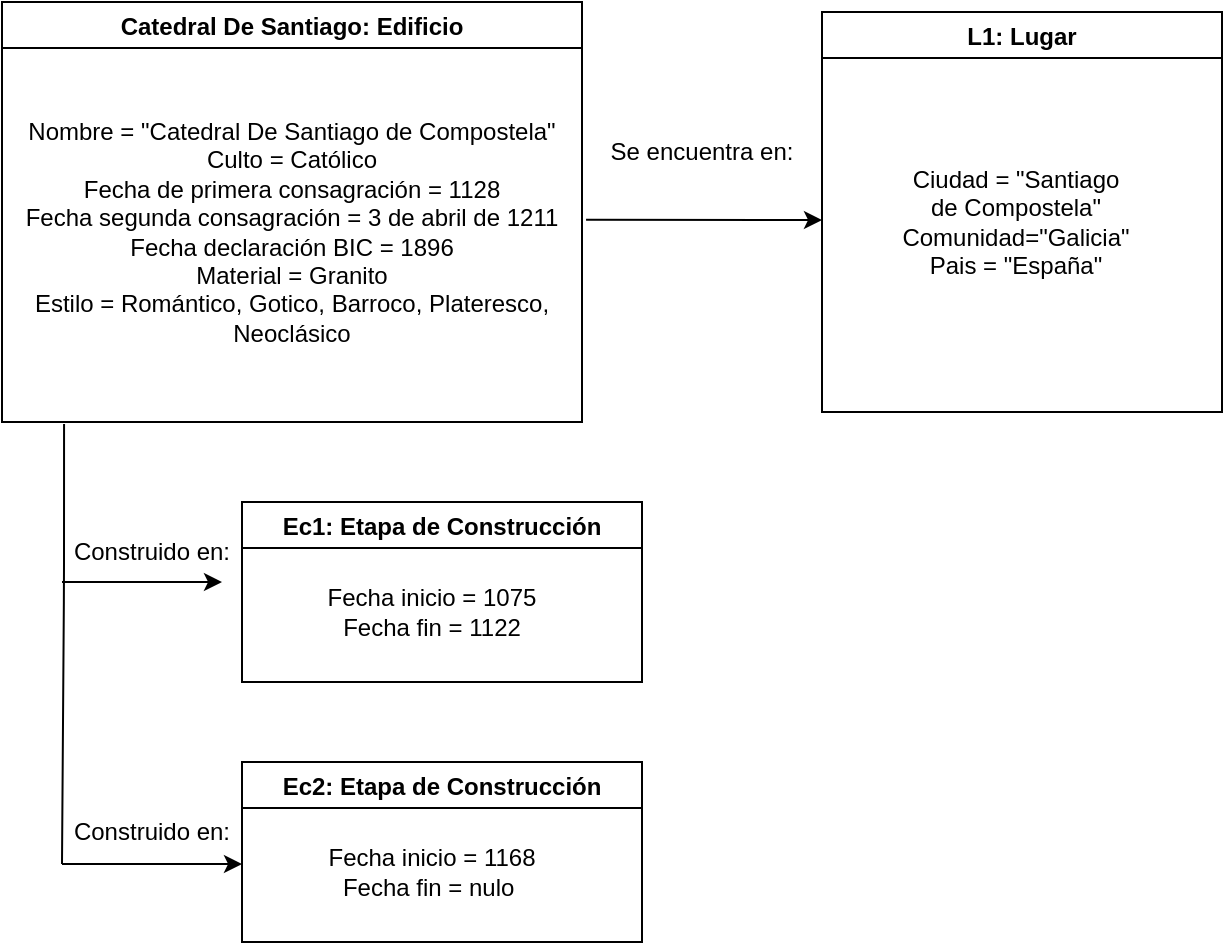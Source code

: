 <mxfile>
    <diagram id="K-j9CzsKYzYq1POc1OW6" name="Página-1">
        <mxGraphModel dx="752" dy="496" grid="1" gridSize="10" guides="1" tooltips="1" connect="1" arrows="1" fold="1" page="1" pageScale="1" pageWidth="827" pageHeight="1169" math="0" shadow="0">
            <root>
                <mxCell id="0"/>
                <mxCell id="1" parent="0"/>
                <mxCell id="2" value="Catedral De Santiago: Edificio" style="swimlane;" vertex="1" parent="1">
                    <mxGeometry x="290" y="170" width="290" height="210" as="geometry"/>
                </mxCell>
                <mxCell id="3" value="Nombre = &quot;Catedral De Santiago de Compostela&quot; Culto = Católico&lt;br&gt;Fecha de primera consagración = 1128&lt;br&gt;Fecha segunda consagración = 3 de abril de 1211&lt;br&gt;Fecha declaración BIC = 1896&lt;br&gt;Material = Granito&lt;br&gt;Estilo = Romántico, Gotico, Barroco, Plateresco, Neoclásico" style="text;html=1;strokeColor=none;fillColor=none;align=center;verticalAlign=middle;whiteSpace=wrap;rounded=0;" vertex="1" parent="2">
                    <mxGeometry y="20" width="290" height="190" as="geometry"/>
                </mxCell>
                <mxCell id="13" value="L1: Lugar" style="swimlane;" vertex="1" parent="1">
                    <mxGeometry x="700" y="175" width="200" height="200" as="geometry"/>
                </mxCell>
                <mxCell id="18" value="Ciudad = &quot;Santiago de Compostela&quot;&lt;br&gt;Comunidad=&quot;Galicia&quot;&lt;br&gt;Pais = &quot;España&quot;" style="text;html=1;strokeColor=none;fillColor=none;align=center;verticalAlign=middle;whiteSpace=wrap;rounded=0;" vertex="1" parent="13">
                    <mxGeometry x="37" y="75" width="120" height="60" as="geometry"/>
                </mxCell>
                <mxCell id="16" value="Ec1: Etapa de Construcción" style="swimlane;" vertex="1" parent="1">
                    <mxGeometry x="410" y="420" width="200" height="90" as="geometry"/>
                </mxCell>
                <mxCell id="19" value="Fecha inicio = 1075&lt;br&gt;Fecha fin = 1122" style="text;html=1;strokeColor=none;fillColor=none;align=center;verticalAlign=middle;whiteSpace=wrap;rounded=0;" vertex="1" parent="16">
                    <mxGeometry x="40" y="40" width="110" height="30" as="geometry"/>
                </mxCell>
                <mxCell id="17" value="Ec2: Etapa de Construcción" style="swimlane;" vertex="1" parent="1">
                    <mxGeometry x="410" y="550" width="200" height="90" as="geometry"/>
                </mxCell>
                <mxCell id="20" value="Fecha inicio = 1168&lt;br&gt;Fecha fin = nulo&amp;nbsp;" style="text;html=1;strokeColor=none;fillColor=none;align=center;verticalAlign=middle;whiteSpace=wrap;rounded=0;" vertex="1" parent="17">
                    <mxGeometry x="40" y="40" width="110" height="30" as="geometry"/>
                </mxCell>
                <mxCell id="21" value="" style="endArrow=classic;html=1;exitX=1.007;exitY=0.468;exitDx=0;exitDy=0;exitPerimeter=0;" edge="1" parent="1" source="3">
                    <mxGeometry width="50" height="50" relative="1" as="geometry">
                        <mxPoint x="580" y="410" as="sourcePoint"/>
                        <mxPoint x="700" y="279" as="targetPoint"/>
                    </mxGeometry>
                </mxCell>
                <mxCell id="24" value="Se encuentra en:" style="text;html=1;strokeColor=none;fillColor=none;align=center;verticalAlign=middle;whiteSpace=wrap;rounded=0;" vertex="1" parent="1">
                    <mxGeometry x="590" y="230" width="100" height="30" as="geometry"/>
                </mxCell>
                <mxCell id="26" value="" style="endArrow=classic;html=1;" edge="1" parent="1">
                    <mxGeometry width="50" height="50" relative="1" as="geometry">
                        <mxPoint x="320" y="460" as="sourcePoint"/>
                        <mxPoint x="400" y="460" as="targetPoint"/>
                    </mxGeometry>
                </mxCell>
                <mxCell id="27" value="" style="endArrow=none;html=1;entryX=0.107;entryY=1.005;entryDx=0;entryDy=0;entryPerimeter=0;" edge="1" parent="1" target="3">
                    <mxGeometry width="50" height="50" relative="1" as="geometry">
                        <mxPoint x="320" y="601" as="sourcePoint"/>
                        <mxPoint x="330" y="430" as="targetPoint"/>
                        <Array as="points">
                            <mxPoint x="321" y="460"/>
                        </Array>
                    </mxGeometry>
                </mxCell>
                <mxCell id="28" value="" style="endArrow=classic;html=1;" edge="1" parent="1">
                    <mxGeometry width="50" height="50" relative="1" as="geometry">
                        <mxPoint x="320" y="601" as="sourcePoint"/>
                        <mxPoint x="410" y="601" as="targetPoint"/>
                    </mxGeometry>
                </mxCell>
                <mxCell id="31" value="Construido en:" style="text;html=1;strokeColor=none;fillColor=none;align=center;verticalAlign=middle;whiteSpace=wrap;rounded=0;" vertex="1" parent="1">
                    <mxGeometry x="320" y="430" width="90" height="30" as="geometry"/>
                </mxCell>
                <mxCell id="33" value="Construido en:" style="text;html=1;strokeColor=none;fillColor=none;align=center;verticalAlign=middle;whiteSpace=wrap;rounded=0;" vertex="1" parent="1">
                    <mxGeometry x="320" y="570" width="90" height="30" as="geometry"/>
                </mxCell>
            </root>
        </mxGraphModel>
    </diagram>
</mxfile>